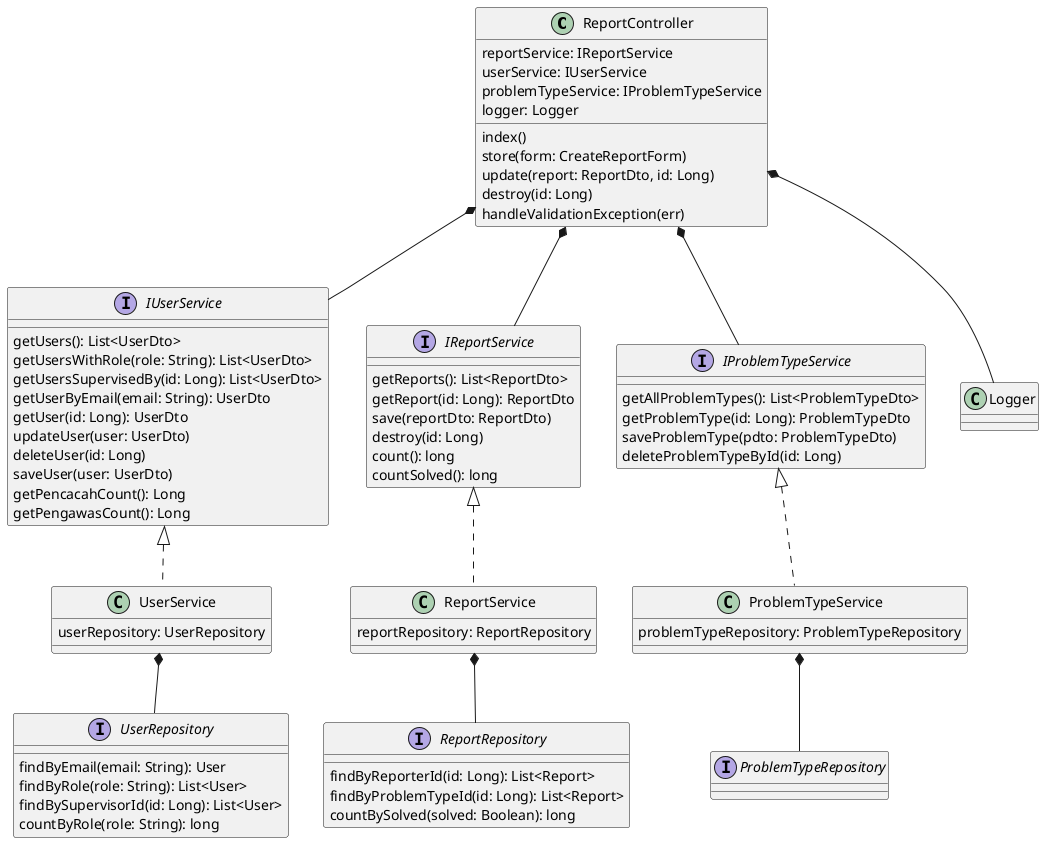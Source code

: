 @startuml ReportController

class ReportController {
    reportService: IReportService
    userService: IUserService
    problemTypeService: IProblemTypeService
    logger: Logger
    index()
    store(form: CreateReportForm)
    update(report: ReportDto, id: Long)
    destroy(id: Long)
    handleValidationException(err)
}

interface IUserService {
    getUsers(): List<UserDto>
    getUsersWithRole(role: String): List<UserDto>
    getUsersSupervisedBy(id: Long): List<UserDto>
    getUserByEmail(email: String): UserDto
    getUser(id: Long): UserDto
    updateUser(user: UserDto)
    deleteUser(id: Long)
    saveUser(user: UserDto)
    getPencacahCount(): Long
    getPengawasCount(): Long
}
class UserService {
    userRepository: UserRepository
}
interface UserRepository {
    findByEmail(email: String): User
    findByRole(role: String): List<User>
    findBySupervisorId(id: Long): List<User>
    countByRole(role: String): long
}

interface IReportService {
    getReports(): List<ReportDto>
    getReport(id: Long): ReportDto
    save(reportDto: ReportDto)
    destroy(id: Long)
    count(): long
    countSolved(): long
}
class ReportService {
    reportRepository: ReportRepository
}
interface ReportRepository {
    findByReporterId(id: Long): List<Report>
    findByProblemTypeId(id: Long): List<Report>
    countBySolved(solved: Boolean): long
}

interface IProblemTypeService {
    getAllProblemTypes(): List<ProblemTypeDto>
    getProblemType(id: Long): ProblemTypeDto
    saveProblemType(pdto: ProblemTypeDto)
    deleteProblemTypeById(id: Long)
}
class ProblemTypeService {
    problemTypeRepository: ProblemTypeRepository
}
interface ProblemTypeRepository {

}

ReportController *-- IUserService
ReportController *-- IReportService
ReportController *-- IProblemTypeService
ReportController *-- Logger

IUserService <|.. UserService
UserService *-- UserRepository

IReportService <|.. ReportService
ReportService *-- ReportRepository

IProblemTypeService <|.. ProblemTypeService
ProblemTypeService *-- ProblemTypeRepository

@enduml